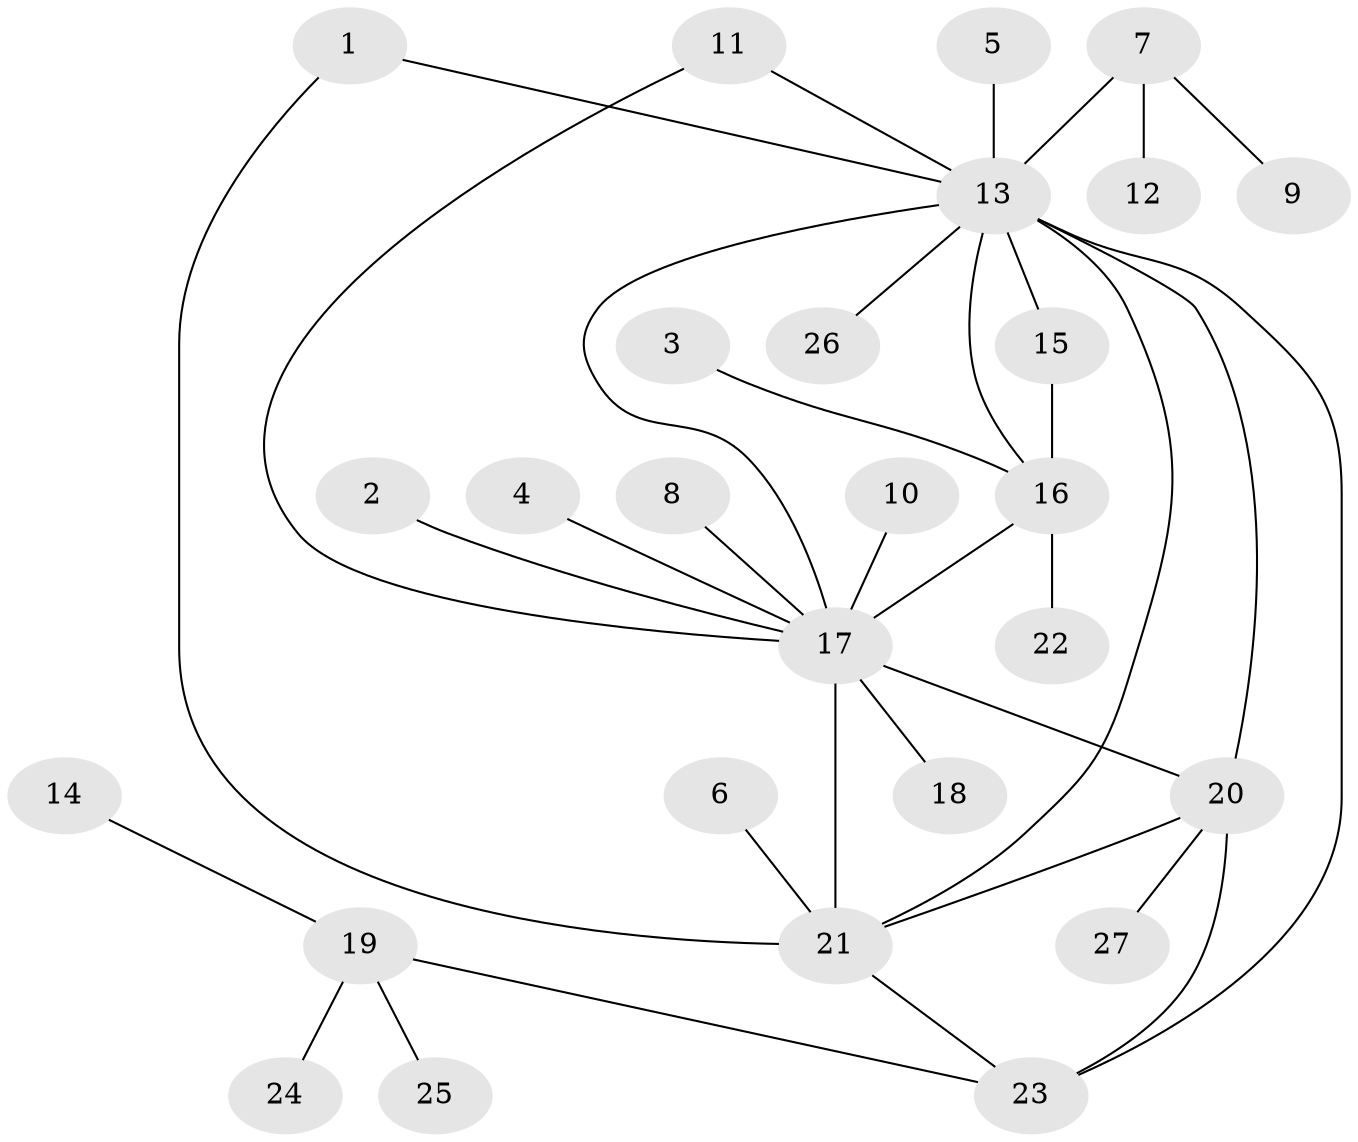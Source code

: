 // original degree distribution, {8: 0.03773584905660377, 2: 0.16981132075471697, 6: 0.018867924528301886, 5: 0.07547169811320754, 7: 0.05660377358490566, 3: 0.07547169811320754, 1: 0.5471698113207547, 4: 0.018867924528301886}
// Generated by graph-tools (version 1.1) at 2025/50/03/09/25 03:50:27]
// undirected, 27 vertices, 35 edges
graph export_dot {
graph [start="1"]
  node [color=gray90,style=filled];
  1;
  2;
  3;
  4;
  5;
  6;
  7;
  8;
  9;
  10;
  11;
  12;
  13;
  14;
  15;
  16;
  17;
  18;
  19;
  20;
  21;
  22;
  23;
  24;
  25;
  26;
  27;
  1 -- 13 [weight=1.0];
  1 -- 21 [weight=1.0];
  2 -- 17 [weight=1.0];
  3 -- 16 [weight=1.0];
  4 -- 17 [weight=1.0];
  5 -- 13 [weight=1.0];
  6 -- 21 [weight=1.0];
  7 -- 9 [weight=1.0];
  7 -- 12 [weight=1.0];
  7 -- 13 [weight=1.0];
  8 -- 17 [weight=1.0];
  10 -- 17 [weight=1.0];
  11 -- 13 [weight=1.0];
  11 -- 17 [weight=1.0];
  13 -- 15 [weight=1.0];
  13 -- 16 [weight=1.0];
  13 -- 17 [weight=1.0];
  13 -- 20 [weight=2.0];
  13 -- 21 [weight=1.0];
  13 -- 23 [weight=1.0];
  13 -- 26 [weight=1.0];
  14 -- 19 [weight=1.0];
  15 -- 16 [weight=1.0];
  16 -- 17 [weight=1.0];
  16 -- 22 [weight=1.0];
  17 -- 18 [weight=1.0];
  17 -- 20 [weight=1.0];
  17 -- 21 [weight=2.0];
  19 -- 23 [weight=1.0];
  19 -- 24 [weight=1.0];
  19 -- 25 [weight=1.0];
  20 -- 21 [weight=1.0];
  20 -- 23 [weight=1.0];
  20 -- 27 [weight=1.0];
  21 -- 23 [weight=1.0];
}

